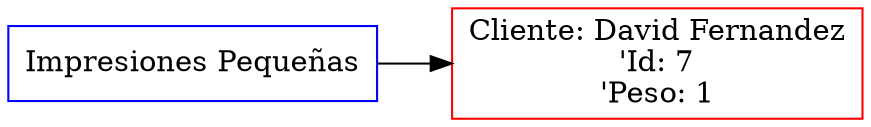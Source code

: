  digraph G {
 rankdir=LR;
 inicio [label="Impresiones Pequeñas", color="blue", shape="rectangle"];
 node0 [label="Cliente: David Fernandez\n'Id: 7\n'Peso: 1", color="red", shape="rectangle"];
 inicio -> node0 [dir="forward"];
 }
